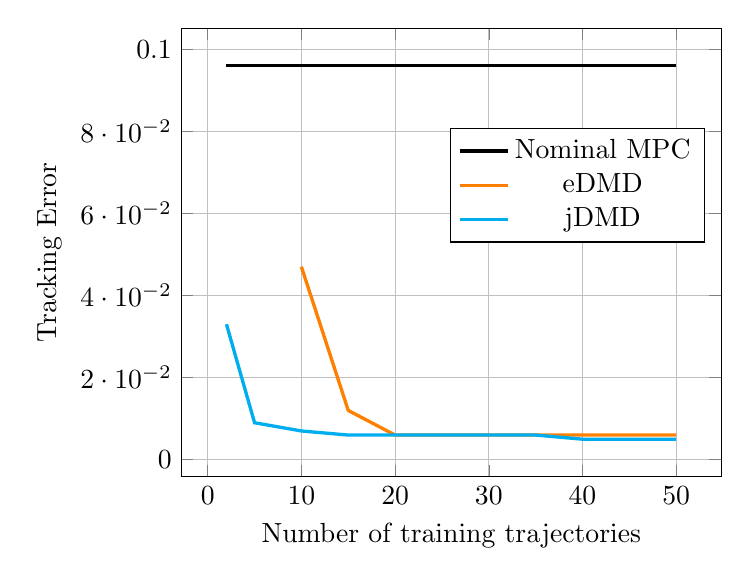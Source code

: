 % Recommended preamble:
\begin{tikzpicture}
\begin{axis}[xmajorgrids, ymajorgrids, xlabel={Number of training trajectories}, ylabel={Tracking Error}, legend style={{at={(0.97,0.65)},anchor=east}}]
    \addplot+[no marks, very thick, color={black}]
        coordinates {
            (2,0.096)
            (5,0.096)
            (10,0.096)
            (15,0.096)
            (20,0.096)
            (25,0.096)
            (30,0.096)
            (35,0.096)
            (40,0.096)
            (45,0.096)
            (50,0.096)
        }
        ;
    \addplot+[no marks, very thick, color={orange}]
        coordinates {


            (10,0.047)
            (15,0.012)
            (20,0.006)
            (25,0.006)
            (30,0.006)
            (35,0.006)
            (40,0.006)
            (45,0.006)
            (50,0.006)
        }
        ;
    \addplot+[no marks, very thick, color={cyan}]
        coordinates {
            (2,0.033)
            (5,0.009)
            (10,0.007)
            (15,0.006)
            (20,0.006)
            (25,0.006)
            (30,0.006)
            (35,0.006)
            (40,0.005)
            (45,0.005)
            (50,0.005)
        }
        ;
    \legend{{Nominal MPC},{eDMD},{jDMD}}
\end{axis}
\end{tikzpicture}
